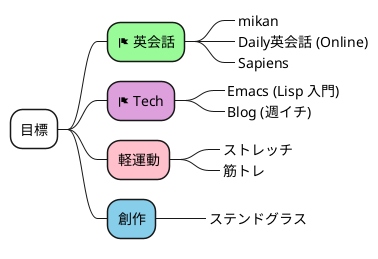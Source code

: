 @startmindmap
*[#white] 目標
**[#palegreen] <&flag> 英会話
***_ mikan
***_ Daily英会話 (Online)
***_ Sapiens
**[#plum] <&flag> Tech
***_ Emacs (Lisp 入門)
***_ Blog (週イチ)
**[#pink] 軽運動
***_ ストレッチ
***_ 筋トレ
**[#skyblue] 創作
***_ ステンドグラス
@endmindmap
